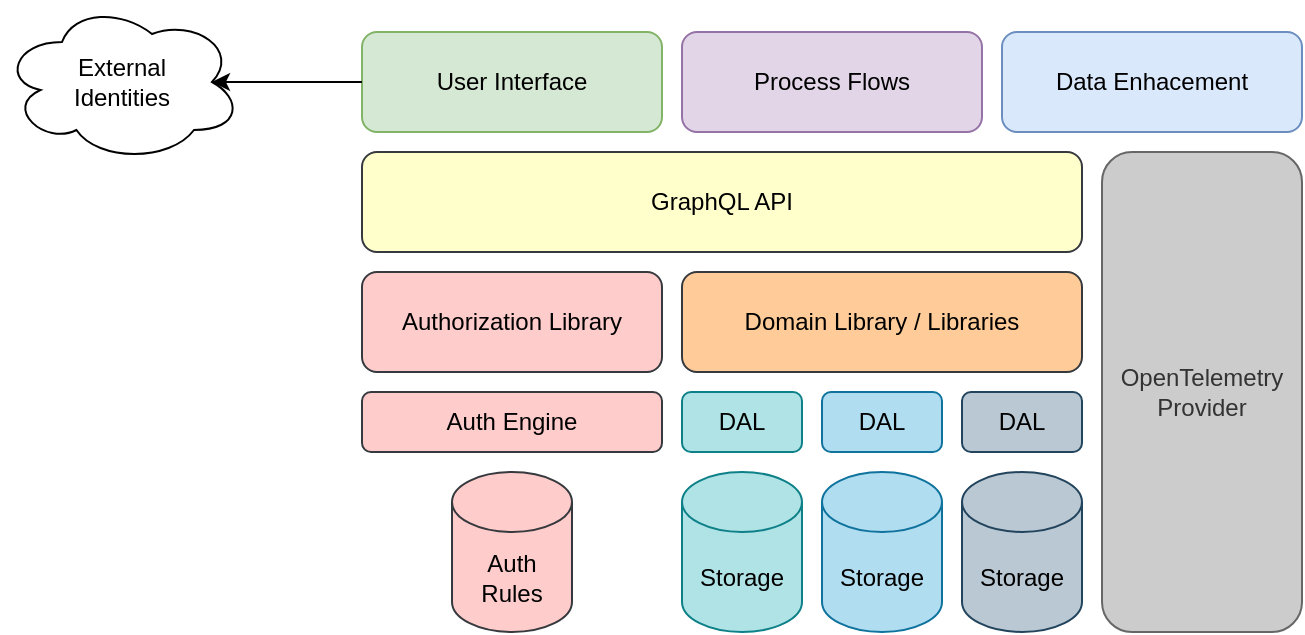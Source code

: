 <mxfile version="22.1.2" type="device" pages="2">
  <diagram name="App Stack" id="OU_dSx2wKe6aaR0PA919">
    <mxGraphModel dx="834" dy="630" grid="0" gridSize="10" guides="1" tooltips="1" connect="1" arrows="1" fold="1" page="1" pageScale="1" pageWidth="850" pageHeight="1100" math="0" shadow="0">
      <root>
        <mxCell id="0" />
        <mxCell id="1" parent="0" />
        <mxCell id="L_NYTQ8CgHnscru8SLjM-2" value="User Interface" style="rounded=1;whiteSpace=wrap;html=1;fillColor=#d5e8d4;strokeColor=#82b366;" vertex="1" parent="1">
          <mxGeometry x="200" y="200" width="150" height="50" as="geometry" />
        </mxCell>
        <mxCell id="L_NYTQ8CgHnscru8SLjM-5" value="GraphQL API" style="rounded=1;whiteSpace=wrap;html=1;fillColor=#FFFFCC;strokeColor=#36393d;" vertex="1" parent="1">
          <mxGeometry x="200" y="260" width="360" height="50" as="geometry" />
        </mxCell>
        <mxCell id="L_NYTQ8CgHnscru8SLjM-6" value="Process Flows" style="rounded=1;whiteSpace=wrap;html=1;fillColor=#e1d5e7;strokeColor=#9673a6;" vertex="1" parent="1">
          <mxGeometry x="360" y="200" width="150" height="50" as="geometry" />
        </mxCell>
        <mxCell id="L_NYTQ8CgHnscru8SLjM-7" value="Data Enhacement" style="rounded=1;whiteSpace=wrap;html=1;fillColor=#dae8fc;strokeColor=#6c8ebf;" vertex="1" parent="1">
          <mxGeometry x="520" y="200" width="150" height="50" as="geometry" />
        </mxCell>
        <mxCell id="L_NYTQ8CgHnscru8SLjM-8" value="External &lt;br&gt;Identities" style="ellipse;shape=cloud;whiteSpace=wrap;html=1;" vertex="1" parent="1">
          <mxGeometry x="20" y="185" width="120" height="80" as="geometry" />
        </mxCell>
        <mxCell id="L_NYTQ8CgHnscru8SLjM-12" value="Authorization Library" style="rounded=1;whiteSpace=wrap;html=1;fillColor=#ffcccc;strokeColor=#36393d;" vertex="1" parent="1">
          <mxGeometry x="200" y="320" width="150" height="50" as="geometry" />
        </mxCell>
        <mxCell id="L_NYTQ8CgHnscru8SLjM-14" value="OpenTelemetry&lt;br&gt;Provider" style="rounded=1;whiteSpace=wrap;html=1;fillColor=#CCCCCC;strokeColor=#666666;fontColor=#333333;" vertex="1" parent="1">
          <mxGeometry x="570" y="260" width="100" height="240" as="geometry" />
        </mxCell>
        <mxCell id="L_NYTQ8CgHnscru8SLjM-15" value="Domain Library / Libraries" style="rounded=1;whiteSpace=wrap;html=1;fillColor=#ffcc99;strokeColor=#36393d;" vertex="1" parent="1">
          <mxGeometry x="360" y="320" width="200" height="50" as="geometry" />
        </mxCell>
        <mxCell id="L_NYTQ8CgHnscru8SLjM-16" value="Storage" style="shape=cylinder3;whiteSpace=wrap;html=1;boundedLbl=1;backgroundOutline=1;size=15;fillColor=#bac8d3;strokeColor=#23445d;" vertex="1" parent="1">
          <mxGeometry x="500" y="420" width="60" height="80" as="geometry" />
        </mxCell>
        <mxCell id="L_NYTQ8CgHnscru8SLjM-17" value="Storage" style="shape=cylinder3;whiteSpace=wrap;html=1;boundedLbl=1;backgroundOutline=1;size=15;fillColor=#b1ddf0;strokeColor=#10739e;" vertex="1" parent="1">
          <mxGeometry x="430" y="420" width="60" height="80" as="geometry" />
        </mxCell>
        <mxCell id="L_NYTQ8CgHnscru8SLjM-18" value="Storage" style="shape=cylinder3;whiteSpace=wrap;html=1;boundedLbl=1;backgroundOutline=1;size=15;fillColor=#b0e3e6;strokeColor=#0e8088;" vertex="1" parent="1">
          <mxGeometry x="360" y="420" width="60" height="80" as="geometry" />
        </mxCell>
        <mxCell id="L_NYTQ8CgHnscru8SLjM-19" value="DAL" style="rounded=1;whiteSpace=wrap;html=1;fillColor=#b0e3e6;strokeColor=#0e8088;" vertex="1" parent="1">
          <mxGeometry x="360" y="380" width="60" height="30" as="geometry" />
        </mxCell>
        <mxCell id="L_NYTQ8CgHnscru8SLjM-20" value="DAL" style="rounded=1;whiteSpace=wrap;html=1;fillColor=#b1ddf0;strokeColor=#10739e;" vertex="1" parent="1">
          <mxGeometry x="430" y="380" width="60" height="30" as="geometry" />
        </mxCell>
        <mxCell id="L_NYTQ8CgHnscru8SLjM-21" value="DAL" style="rounded=1;whiteSpace=wrap;html=1;fillColor=#bac8d3;strokeColor=#23445d;" vertex="1" parent="1">
          <mxGeometry x="500" y="380" width="60" height="30" as="geometry" />
        </mxCell>
        <mxCell id="L_NYTQ8CgHnscru8SLjM-22" value="Auth Engine" style="rounded=1;whiteSpace=wrap;html=1;fillColor=#ffcccc;strokeColor=#36393d;" vertex="1" parent="1">
          <mxGeometry x="200" y="380" width="150" height="30" as="geometry" />
        </mxCell>
        <mxCell id="L_NYTQ8CgHnscru8SLjM-23" value="Auth Rules" style="shape=cylinder3;whiteSpace=wrap;html=1;boundedLbl=1;backgroundOutline=1;size=15;fillColor=#ffcccc;strokeColor=#36393d;" vertex="1" parent="1">
          <mxGeometry x="245" y="420" width="60" height="80" as="geometry" />
        </mxCell>
        <mxCell id="L_NYTQ8CgHnscru8SLjM-25" style="edgeStyle=orthogonalEdgeStyle;rounded=0;orthogonalLoop=1;jettySize=auto;html=1;entryX=0.875;entryY=0.5;entryDx=0;entryDy=0;entryPerimeter=0;" edge="1" parent="1" source="L_NYTQ8CgHnscru8SLjM-2" target="L_NYTQ8CgHnscru8SLjM-8">
          <mxGeometry relative="1" as="geometry" />
        </mxCell>
      </root>
    </mxGraphModel>
  </diagram>
  <diagram id="MnSuImq7cIuz6oTGS7rE" name="App Flow">
    <mxGraphModel dx="1459" dy="1102" grid="1" gridSize="10" guides="1" tooltips="1" connect="1" arrows="1" fold="1" page="1" pageScale="1" pageWidth="850" pageHeight="1100" math="0" shadow="0">
      <root>
        <mxCell id="0" />
        <mxCell id="1" parent="0" />
        <mxCell id="z9bQC35OM16UNwN8oV8f-5" style="edgeStyle=orthogonalEdgeStyle;rounded=0;orthogonalLoop=1;jettySize=auto;html=1;" edge="1" parent="1" source="z9bQC35OM16UNwN8oV8f-1" target="z9bQC35OM16UNwN8oV8f-2">
          <mxGeometry relative="1" as="geometry" />
        </mxCell>
        <mxCell id="z9bQC35OM16UNwN8oV8f-1" value="Reference &lt;br&gt;Data Push" style="rounded=1;whiteSpace=wrap;html=1;fillColor=#FFFFCC;strokeColor=#36393d;" vertex="1" parent="1">
          <mxGeometry x="40" y="40" width="120" height="60" as="geometry" />
        </mxCell>
        <mxCell id="z9bQC35OM16UNwN8oV8f-6" style="edgeStyle=orthogonalEdgeStyle;rounded=0;orthogonalLoop=1;jettySize=auto;html=1;" edge="1" parent="1" source="z9bQC35OM16UNwN8oV8f-2" target="z9bQC35OM16UNwN8oV8f-3">
          <mxGeometry relative="1" as="geometry" />
        </mxCell>
        <mxCell id="z9bQC35OM16UNwN8oV8f-2" value="Data Staging" style="rounded=1;whiteSpace=wrap;html=1;fillColor=#b0e3e6;strokeColor=#0e8088;" vertex="1" parent="1">
          <mxGeometry x="180" y="40" width="120" height="60" as="geometry" />
        </mxCell>
        <mxCell id="z9bQC35OM16UNwN8oV8f-16" style="edgeStyle=orthogonalEdgeStyle;rounded=0;orthogonalLoop=1;jettySize=auto;html=1;" edge="1" parent="1" source="z9bQC35OM16UNwN8oV8f-3" target="z9bQC35OM16UNwN8oV8f-4">
          <mxGeometry relative="1" as="geometry" />
        </mxCell>
        <mxCell id="z9bQC35OM16UNwN8oV8f-17" value="Pass" style="edgeLabel;html=1;align=center;verticalAlign=middle;resizable=0;points=[];" vertex="1" connectable="0" parent="z9bQC35OM16UNwN8oV8f-16">
          <mxGeometry x="-0.2" y="-2" relative="1" as="geometry">
            <mxPoint x="-28" y="-12" as="offset" />
          </mxGeometry>
        </mxCell>
        <mxCell id="z9bQC35OM16UNwN8oV8f-19" style="edgeStyle=orthogonalEdgeStyle;rounded=0;orthogonalLoop=1;jettySize=auto;html=1;exitX=0.5;exitY=1;exitDx=0;exitDy=0;entryX=0.5;entryY=0;entryDx=0;entryDy=0;" edge="1" parent="1" source="z9bQC35OM16UNwN8oV8f-3" target="z9bQC35OM16UNwN8oV8f-18">
          <mxGeometry relative="1" as="geometry" />
        </mxCell>
        <mxCell id="z9bQC35OM16UNwN8oV8f-20" value="Fail" style="edgeLabel;html=1;align=center;verticalAlign=middle;resizable=0;points=[];" vertex="1" connectable="0" parent="z9bQC35OM16UNwN8oV8f-19">
          <mxGeometry x="0.533" y="1" relative="1" as="geometry">
            <mxPoint x="9" y="-3" as="offset" />
          </mxGeometry>
        </mxCell>
        <mxCell id="z9bQC35OM16UNwN8oV8f-3" value="Validation&lt;br&gt;Rules" style="rounded=1;whiteSpace=wrap;html=1;fillColor=#e1d5e7;strokeColor=#9673a6;" vertex="1" parent="1">
          <mxGeometry x="320" y="40" width="120" height="60" as="geometry" />
        </mxCell>
        <mxCell id="z9bQC35OM16UNwN8oV8f-4" value="Reference Data Repository" style="rounded=1;whiteSpace=wrap;html=1;fillColor=#b0e3e6;strokeColor=#0e8088;" vertex="1" parent="1">
          <mxGeometry x="560" y="40" width="120" height="60" as="geometry" />
        </mxCell>
        <mxCell id="z9bQC35OM16UNwN8oV8f-12" style="edgeStyle=orthogonalEdgeStyle;rounded=0;orthogonalLoop=1;jettySize=auto;html=1;" edge="1" parent="1" source="z9bQC35OM16UNwN8oV8f-8" target="z9bQC35OM16UNwN8oV8f-9">
          <mxGeometry relative="1" as="geometry" />
        </mxCell>
        <mxCell id="z9bQC35OM16UNwN8oV8f-8" value="Transactional&lt;br&gt;Data Push" style="rounded=1;whiteSpace=wrap;html=1;fillColor=#FFFFCC;strokeColor=#36393d;" vertex="1" parent="1">
          <mxGeometry x="40" y="270" width="120" height="60" as="geometry" />
        </mxCell>
        <mxCell id="z9bQC35OM16UNwN8oV8f-13" style="edgeStyle=orthogonalEdgeStyle;rounded=0;orthogonalLoop=1;jettySize=auto;html=1;" edge="1" parent="1" source="z9bQC35OM16UNwN8oV8f-9" target="z9bQC35OM16UNwN8oV8f-10">
          <mxGeometry relative="1" as="geometry" />
        </mxCell>
        <mxCell id="z9bQC35OM16UNwN8oV8f-9" value="Event Stream" style="rounded=1;whiteSpace=wrap;html=1;fillColor=#bac8d3;strokeColor=#23445d;" vertex="1" parent="1">
          <mxGeometry x="180" y="270" width="120" height="60" as="geometry" />
        </mxCell>
        <mxCell id="z9bQC35OM16UNwN8oV8f-14" style="edgeStyle=orthogonalEdgeStyle;rounded=0;orthogonalLoop=1;jettySize=auto;html=1;" edge="1" parent="1" source="z9bQC35OM16UNwN8oV8f-10" target="z9bQC35OM16UNwN8oV8f-11">
          <mxGeometry relative="1" as="geometry" />
        </mxCell>
        <mxCell id="ZvJCFK80m16ifHwfFp1D-5" value="Pass" style="edgeLabel;html=1;align=center;verticalAlign=middle;resizable=0;points=[];" vertex="1" connectable="0" parent="z9bQC35OM16UNwN8oV8f-14">
          <mxGeometry x="-0.7" y="-1" relative="1" as="geometry">
            <mxPoint y="-11" as="offset" />
          </mxGeometry>
        </mxCell>
        <mxCell id="ZvJCFK80m16ifHwfFp1D-2" style="edgeStyle=orthogonalEdgeStyle;rounded=0;orthogonalLoop=1;jettySize=auto;html=1;entryX=0.5;entryY=0;entryDx=0;entryDy=0;" edge="1" parent="1" source="z9bQC35OM16UNwN8oV8f-10" target="ZvJCFK80m16ifHwfFp1D-1">
          <mxGeometry relative="1" as="geometry" />
        </mxCell>
        <mxCell id="ZvJCFK80m16ifHwfFp1D-4" value="Fail" style="edgeLabel;html=1;align=center;verticalAlign=middle;resizable=0;points=[];" vertex="1" connectable="0" parent="ZvJCFK80m16ifHwfFp1D-2">
          <mxGeometry x="0.56" y="1" relative="1" as="geometry">
            <mxPoint x="9" as="offset" />
          </mxGeometry>
        </mxCell>
        <mxCell id="z9bQC35OM16UNwN8oV8f-10" value="Validation&lt;br&gt;Rules" style="rounded=1;whiteSpace=wrap;html=1;fillColor=#e1d5e7;strokeColor=#9673a6;" vertex="1" parent="1">
          <mxGeometry x="320" y="270" width="120" height="60" as="geometry" />
        </mxCell>
        <mxCell id="z9bQC35OM16UNwN8oV8f-11" value="Immutable Transaction Repository" style="rounded=1;whiteSpace=wrap;html=1;fillColor=#bac8d3;strokeColor=#23445d;" vertex="1" parent="1">
          <mxGeometry x="560" y="270" width="120" height="60" as="geometry" />
        </mxCell>
        <mxCell id="z9bQC35OM16UNwN8oV8f-21" style="edgeStyle=orthogonalEdgeStyle;rounded=0;orthogonalLoop=1;jettySize=auto;html=1;entryX=0.5;entryY=1;entryDx=0;entryDy=0;" edge="1" parent="1" source="z9bQC35OM16UNwN8oV8f-18" target="z9bQC35OM16UNwN8oV8f-1">
          <mxGeometry relative="1" as="geometry" />
        </mxCell>
        <mxCell id="z9bQC35OM16UNwN8oV8f-22" value="Submit" style="edgeLabel;html=1;align=center;verticalAlign=middle;resizable=0;points=[];" vertex="1" connectable="0" parent="z9bQC35OM16UNwN8oV8f-21">
          <mxGeometry x="-0.3" y="-1" relative="1" as="geometry">
            <mxPoint x="78" y="-9" as="offset" />
          </mxGeometry>
        </mxCell>
        <mxCell id="z9bQC35OM16UNwN8oV8f-18" value="Remediation App&lt;br&gt;(Questionnaire?)" style="rounded=1;whiteSpace=wrap;html=1;fillColor=#dae8fc;strokeColor=#6c8ebf;" vertex="1" parent="1">
          <mxGeometry x="320" y="130" width="120" height="60" as="geometry" />
        </mxCell>
        <mxCell id="ZvJCFK80m16ifHwfFp1D-6" style="edgeStyle=orthogonalEdgeStyle;rounded=0;orthogonalLoop=1;jettySize=auto;html=1;entryX=0.5;entryY=1;entryDx=0;entryDy=0;" edge="1" parent="1" source="ZvJCFK80m16ifHwfFp1D-1" target="z9bQC35OM16UNwN8oV8f-8">
          <mxGeometry relative="1" as="geometry" />
        </mxCell>
        <mxCell id="ZvJCFK80m16ifHwfFp1D-7" value="Submit" style="edgeLabel;html=1;align=center;verticalAlign=middle;resizable=0;points=[];" vertex="1" connectable="0" parent="ZvJCFK80m16ifHwfFp1D-6">
          <mxGeometry x="-0.729" y="4" relative="1" as="geometry">
            <mxPoint x="18" y="-14" as="offset" />
          </mxGeometry>
        </mxCell>
        <mxCell id="ZvJCFK80m16ifHwfFp1D-1" value="Remediation App&lt;br&gt;(Questionnaire?)" style="rounded=1;whiteSpace=wrap;html=1;fillColor=#dae8fc;strokeColor=#6c8ebf;" vertex="1" parent="1">
          <mxGeometry x="320" y="360" width="120" height="60" as="geometry" />
        </mxCell>
        <mxCell id="oO2fOk-oZLO1YfCFC27I-1" style="edgeStyle=orthogonalEdgeStyle;rounded=0;orthogonalLoop=1;jettySize=auto;html=1;" edge="1" parent="1" source="oO2fOk-oZLO1YfCFC27I-2">
          <mxGeometry relative="1" as="geometry">
            <mxPoint x="180" y="520" as="targetPoint" />
          </mxGeometry>
        </mxCell>
        <mxCell id="oO2fOk-oZLO1YfCFC27I-2" value="Analytics / &lt;br&gt;Dashboard" style="rounded=1;whiteSpace=wrap;html=1;fillColor=#d5e8d4;strokeColor=#82b366;" vertex="1" parent="1">
          <mxGeometry x="40" y="490" width="120" height="60" as="geometry" />
        </mxCell>
        <mxCell id="oO2fOk-oZLO1YfCFC27I-3" style="edgeStyle=orthogonalEdgeStyle;rounded=0;orthogonalLoop=1;jettySize=auto;html=1;" edge="1" parent="1">
          <mxGeometry relative="1" as="geometry">
            <mxPoint x="300" y="520" as="sourcePoint" />
            <mxPoint x="321" y="520" as="targetPoint" />
          </mxGeometry>
        </mxCell>
        <mxCell id="oO2fOk-oZLO1YfCFC27I-11" style="edgeStyle=orthogonalEdgeStyle;rounded=0;orthogonalLoop=1;jettySize=auto;html=1;entryX=0.5;entryY=1;entryDx=0;entryDy=0;exitX=0.5;exitY=1;exitDx=0;exitDy=0;" edge="1" parent="1" target="oO2fOk-oZLO1YfCFC27I-2" source="NVapSVIF-4zHb01_q4aP-3">
          <mxGeometry relative="1" as="geometry">
            <mxPoint x="380" y="570" as="sourcePoint" />
          </mxGeometry>
        </mxCell>
        <mxCell id="oO2fOk-oZLO1YfCFC27I-12" value="Response" style="edgeLabel;html=1;align=center;verticalAlign=middle;resizable=0;points=[];" vertex="1" connectable="0" parent="oO2fOk-oZLO1YfCFC27I-11">
          <mxGeometry x="-0.729" y="4" relative="1" as="geometry">
            <mxPoint x="-7" y="-14" as="offset" />
          </mxGeometry>
        </mxCell>
        <mxCell id="NVapSVIF-4zHb01_q4aP-1" value="API Request" style="rounded=1;whiteSpace=wrap;html=1;fillColor=#FFFFCC;strokeColor=#36393d;" vertex="1" parent="1">
          <mxGeometry x="180" y="490" width="120" height="60" as="geometry" />
        </mxCell>
        <mxCell id="_wF8bQsdVNBqHR5bPnSZ-1" style="edgeStyle=orthogonalEdgeStyle;rounded=0;orthogonalLoop=1;jettySize=auto;html=1;exitX=1;exitY=0.25;exitDx=0;exitDy=0;entryX=0;entryY=0.5;entryDx=0;entryDy=0;" edge="1" parent="1" source="NVapSVIF-4zHb01_q4aP-3" target="NVapSVIF-4zHb01_q4aP-4">
          <mxGeometry relative="1" as="geometry" />
        </mxCell>
        <mxCell id="_wF8bQsdVNBqHR5bPnSZ-2" style="edgeStyle=orthogonalEdgeStyle;rounded=0;orthogonalLoop=1;jettySize=auto;html=1;exitX=1;exitY=0.5;exitDx=0;exitDy=0;entryX=0;entryY=0.5;entryDx=0;entryDy=0;" edge="1" parent="1" source="NVapSVIF-4zHb01_q4aP-3" target="NVapSVIF-4zHb01_q4aP-5">
          <mxGeometry relative="1" as="geometry" />
        </mxCell>
        <mxCell id="_wF8bQsdVNBqHR5bPnSZ-3" style="edgeStyle=orthogonalEdgeStyle;rounded=0;orthogonalLoop=1;jettySize=auto;html=1;exitX=1;exitY=0.75;exitDx=0;exitDy=0;entryX=0;entryY=0.5;entryDx=0;entryDy=0;" edge="1" parent="1" source="NVapSVIF-4zHb01_q4aP-3" target="NVapSVIF-4zHb01_q4aP-6">
          <mxGeometry relative="1" as="geometry" />
        </mxCell>
        <mxCell id="NVapSVIF-4zHb01_q4aP-3" value="Aggregation / &lt;br&gt;Report Builder&lt;br&gt;Rules" style="rounded=1;whiteSpace=wrap;html=1;fillColor=#FFFFCC;strokeColor=#36393d;" vertex="1" parent="1">
          <mxGeometry x="320" y="490" width="120" height="60" as="geometry" />
        </mxCell>
        <mxCell id="NVapSVIF-4zHb01_q4aP-4" value="Domain" style="rounded=1;whiteSpace=wrap;html=1;fillColor=#b0e3e6;strokeColor=#0e8088;" vertex="1" parent="1">
          <mxGeometry x="560" y="490" width="120" height="20" as="geometry" />
        </mxCell>
        <mxCell id="NVapSVIF-4zHb01_q4aP-5" value="Domain" style="rounded=1;whiteSpace=wrap;html=1;fillColor=#bac8d3;strokeColor=#23445d;" vertex="1" parent="1">
          <mxGeometry x="560" y="510" width="120" height="20" as="geometry" />
        </mxCell>
        <mxCell id="NVapSVIF-4zHb01_q4aP-6" value="Domain" style="rounded=1;whiteSpace=wrap;html=1;fillColor=#b1ddf0;strokeColor=#10739e;" vertex="1" parent="1">
          <mxGeometry x="560" y="530" width="120" height="20" as="geometry" />
        </mxCell>
        <mxCell id="_wF8bQsdVNBqHR5bPnSZ-4" style="edgeStyle=orthogonalEdgeStyle;rounded=0;orthogonalLoop=1;jettySize=auto;html=1;" edge="1" parent="1" source="_wF8bQsdVNBqHR5bPnSZ-5">
          <mxGeometry relative="1" as="geometry">
            <mxPoint x="180" y="670" as="targetPoint" />
          </mxGeometry>
        </mxCell>
        <mxCell id="_wF8bQsdVNBqHR5bPnSZ-5" value="Report Request" style="rounded=1;whiteSpace=wrap;html=1;fillColor=#d5e8d4;strokeColor=#82b366;" vertex="1" parent="1">
          <mxGeometry x="40" y="640" width="120" height="60" as="geometry" />
        </mxCell>
        <mxCell id="_wF8bQsdVNBqHR5bPnSZ-6" style="edgeStyle=orthogonalEdgeStyle;rounded=0;orthogonalLoop=1;jettySize=auto;html=1;" edge="1" parent="1">
          <mxGeometry relative="1" as="geometry">
            <mxPoint x="300" y="670" as="sourcePoint" />
            <mxPoint x="321" y="670" as="targetPoint" />
          </mxGeometry>
        </mxCell>
        <mxCell id="_wF8bQsdVNBqHR5bPnSZ-9" value="Job Queue" style="rounded=1;whiteSpace=wrap;html=1;fillColor=#fad7ac;strokeColor=#b46504;" vertex="1" parent="1">
          <mxGeometry x="180" y="640" width="120" height="60" as="geometry" />
        </mxCell>
        <mxCell id="_wF8bQsdVNBqHR5bPnSZ-10" style="edgeStyle=orthogonalEdgeStyle;rounded=0;orthogonalLoop=1;jettySize=auto;html=1;exitX=1;exitY=0.25;exitDx=0;exitDy=0;entryX=0;entryY=0.5;entryDx=0;entryDy=0;" edge="1" parent="1" source="_wF8bQsdVNBqHR5bPnSZ-13" target="_wF8bQsdVNBqHR5bPnSZ-14">
          <mxGeometry relative="1" as="geometry" />
        </mxCell>
        <mxCell id="_wF8bQsdVNBqHR5bPnSZ-11" style="edgeStyle=orthogonalEdgeStyle;rounded=0;orthogonalLoop=1;jettySize=auto;html=1;exitX=1;exitY=0.5;exitDx=0;exitDy=0;entryX=0;entryY=0.5;entryDx=0;entryDy=0;" edge="1" parent="1" source="_wF8bQsdVNBqHR5bPnSZ-13" target="_wF8bQsdVNBqHR5bPnSZ-15">
          <mxGeometry relative="1" as="geometry" />
        </mxCell>
        <mxCell id="_wF8bQsdVNBqHR5bPnSZ-12" style="edgeStyle=orthogonalEdgeStyle;rounded=0;orthogonalLoop=1;jettySize=auto;html=1;exitX=1;exitY=0.75;exitDx=0;exitDy=0;entryX=0;entryY=0.5;entryDx=0;entryDy=0;" edge="1" parent="1" source="_wF8bQsdVNBqHR5bPnSZ-13" target="_wF8bQsdVNBqHR5bPnSZ-16">
          <mxGeometry relative="1" as="geometry" />
        </mxCell>
        <mxCell id="_wF8bQsdVNBqHR5bPnSZ-20" style="edgeStyle=orthogonalEdgeStyle;rounded=0;orthogonalLoop=1;jettySize=auto;html=1;exitX=0.5;exitY=1;exitDx=0;exitDy=0;entryX=0.5;entryY=0;entryDx=0;entryDy=0;" edge="1" parent="1" source="_wF8bQsdVNBqHR5bPnSZ-13" target="_wF8bQsdVNBqHR5bPnSZ-17">
          <mxGeometry relative="1" as="geometry" />
        </mxCell>
        <mxCell id="_wF8bQsdVNBqHR5bPnSZ-13" value="Reporting Plugin" style="rounded=1;whiteSpace=wrap;html=1;fillColor=#e1d5e7;strokeColor=#9673a6;" vertex="1" parent="1">
          <mxGeometry x="320" y="640" width="120" height="60" as="geometry" />
        </mxCell>
        <mxCell id="_wF8bQsdVNBqHR5bPnSZ-14" value="Domain" style="rounded=1;whiteSpace=wrap;html=1;fillColor=#b0e3e6;strokeColor=#0e8088;" vertex="1" parent="1">
          <mxGeometry x="560" y="640" width="120" height="20" as="geometry" />
        </mxCell>
        <mxCell id="_wF8bQsdVNBqHR5bPnSZ-15" value="Domain" style="rounded=1;whiteSpace=wrap;html=1;fillColor=#bac8d3;strokeColor=#23445d;" vertex="1" parent="1">
          <mxGeometry x="560" y="660" width="120" height="20" as="geometry" />
        </mxCell>
        <mxCell id="_wF8bQsdVNBqHR5bPnSZ-16" value="Domain" style="rounded=1;whiteSpace=wrap;html=1;fillColor=#b1ddf0;strokeColor=#10739e;" vertex="1" parent="1">
          <mxGeometry x="560" y="680" width="120" height="20" as="geometry" />
        </mxCell>
        <mxCell id="_wF8bQsdVNBqHR5bPnSZ-18" style="edgeStyle=orthogonalEdgeStyle;rounded=0;orthogonalLoop=1;jettySize=auto;html=1;exitX=0.25;exitY=1;exitDx=0;exitDy=0;entryX=0.5;entryY=1;entryDx=0;entryDy=0;" edge="1" parent="1" source="_wF8bQsdVNBqHR5bPnSZ-13" target="_wF8bQsdVNBqHR5bPnSZ-5">
          <mxGeometry relative="1" as="geometry" />
        </mxCell>
        <mxCell id="_wF8bQsdVNBqHR5bPnSZ-19" value="Completion Notification" style="edgeLabel;html=1;align=center;verticalAlign=middle;resizable=0;points=[];" vertex="1" connectable="0" parent="_wF8bQsdVNBqHR5bPnSZ-18">
          <mxGeometry x="-0.669" y="1" relative="1" as="geometry">
            <mxPoint x="-82" y="9" as="offset" />
          </mxGeometry>
        </mxCell>
        <mxCell id="_wF8bQsdVNBqHR5bPnSZ-17" value="Document &lt;br&gt;Repository" style="rounded=1;whiteSpace=wrap;html=1;fillColor=#B59C7D;strokeColor=#050300;" vertex="1" parent="1">
          <mxGeometry x="320" y="740" width="120" height="60" as="geometry" />
        </mxCell>
        <mxCell id="_wF8bQsdVNBqHR5bPnSZ-23" value="Document&lt;br&gt;Transfer" style="ellipse;shape=cloud;whiteSpace=wrap;html=1;" vertex="1" parent="1">
          <mxGeometry x="560" y="730" width="120" height="80" as="geometry" />
        </mxCell>
        <mxCell id="_wF8bQsdVNBqHR5bPnSZ-25" style="edgeStyle=orthogonalEdgeStyle;rounded=0;orthogonalLoop=1;jettySize=auto;html=1;exitX=0.75;exitY=1;exitDx=0;exitDy=0;entryX=0.07;entryY=0.4;entryDx=0;entryDy=0;entryPerimeter=0;" edge="1" parent="1" source="_wF8bQsdVNBqHR5bPnSZ-13" target="_wF8bQsdVNBqHR5bPnSZ-23">
          <mxGeometry relative="1" as="geometry">
            <Array as="points">
              <mxPoint x="410" y="720" />
              <mxPoint x="500" y="720" />
              <mxPoint x="500" y="762" />
            </Array>
          </mxGeometry>
        </mxCell>
        <mxCell id="20V8ybeuZ8GhqbRan6j7-1" value="&lt;font style=&quot;font-size: 14px;&quot;&gt;Not sure how to reconcile the aggregation API thing with the report builder flow module yet -- is it necessary to reconcile or are they different enough?&lt;/font&gt;" style="text;html=1;strokeColor=none;fillColor=none;align=left;verticalAlign=middle;whiteSpace=wrap;rounded=0;" vertex="1" parent="1">
          <mxGeometry x="450" y="550" width="260" height="90" as="geometry" />
        </mxCell>
      </root>
    </mxGraphModel>
  </diagram>
</mxfile>

